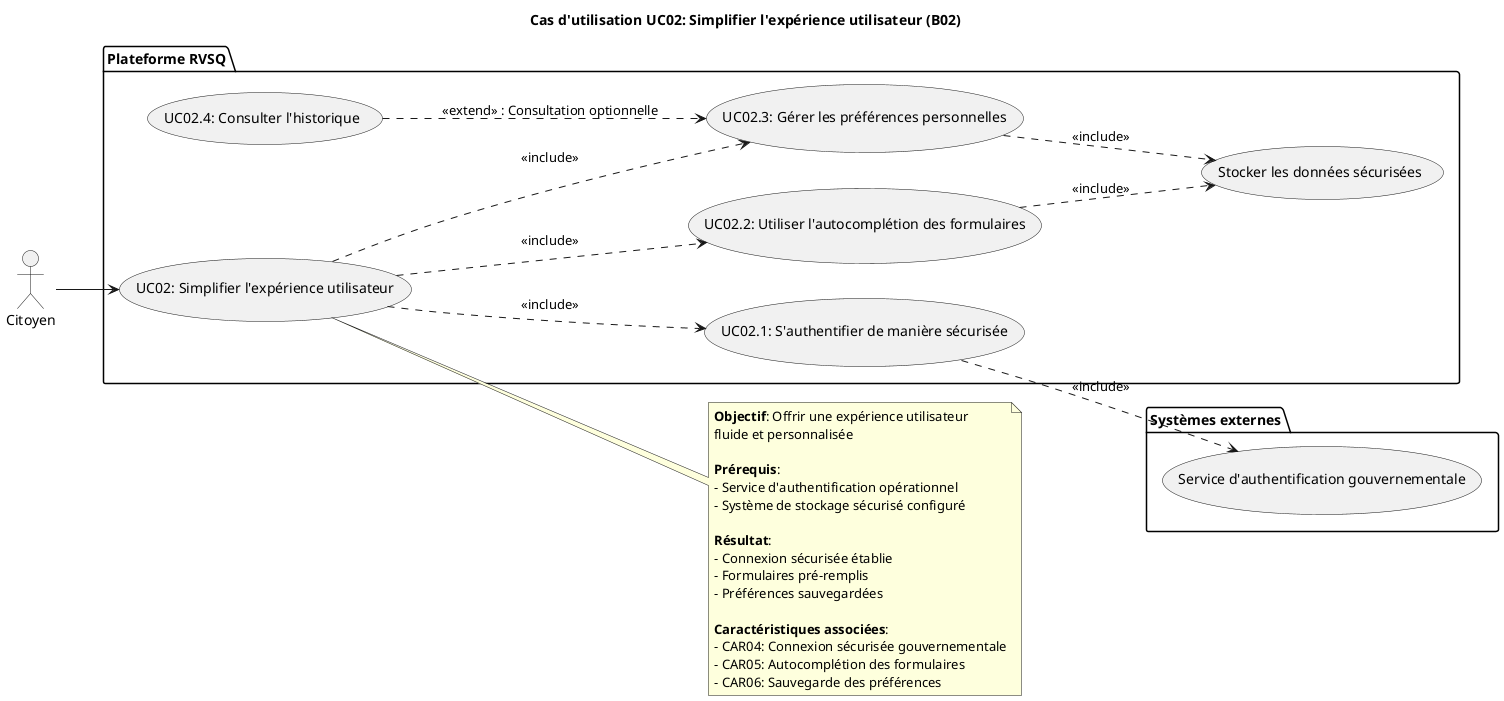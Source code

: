 @startuml UC02_Simplifier_Experience
!define RECTANGLE class

title Cas d'utilisation UC02: Simplifier l'expérience utilisateur (B02)

left to right direction

actor "Citoyen" as citoyen

package "Plateforme RVSQ" {
  usecase "UC02: Simplifier l'expérience utilisateur" as UC02
  usecase "UC02.1: S'authentifier de manière sécurisée" as UC02_1
  usecase "UC02.2: Utiliser l'autocomplétion des formulaires" as UC02_2
  usecase "UC02.3: Gérer les préférences personnelles" as UC02_3
  usecase "UC02.4: Consulter l'historique" as UC02_4
  usecase "Stocker les données sécurisées" as storage
}

package "Systèmes externes" {
  usecase "Service d'authentification gouvernementale" as auth
}

' Relations principales
citoyen --> UC02

' Décomposition du cas principal
UC02 ..> UC02_1 : <<include>>
UC02 ..> UC02_2 : <<include>>
UC02 ..> UC02_3 : <<include>>

' Relations avec systèmes externes
UC02_1 ..> auth : <<include>>
UC02_2 ..> storage : <<include>>
UC02_3 ..> storage : <<include>>

' Extensions
UC02_4 ..> UC02_3 : <<extend>> : Consultation optionnelle

note right of UC02
  **Objectif**: Offrir une expérience utilisateur
  fluide et personnalisée
  
  **Prérequis**: 
  - Service d'authentification opérationnel
  - Système de stockage sécurisé configuré
  
  **Résultat**: 
  - Connexion sécurisée établie
  - Formulaires pré-remplis
  - Préférences sauvegardées
  
  **Caractéristiques associées**:
  - CAR04: Connexion sécurisée gouvernementale
  - CAR05: Autocomplétion des formulaires
  - CAR06: Sauvegarde des préférences
end note

@enduml
